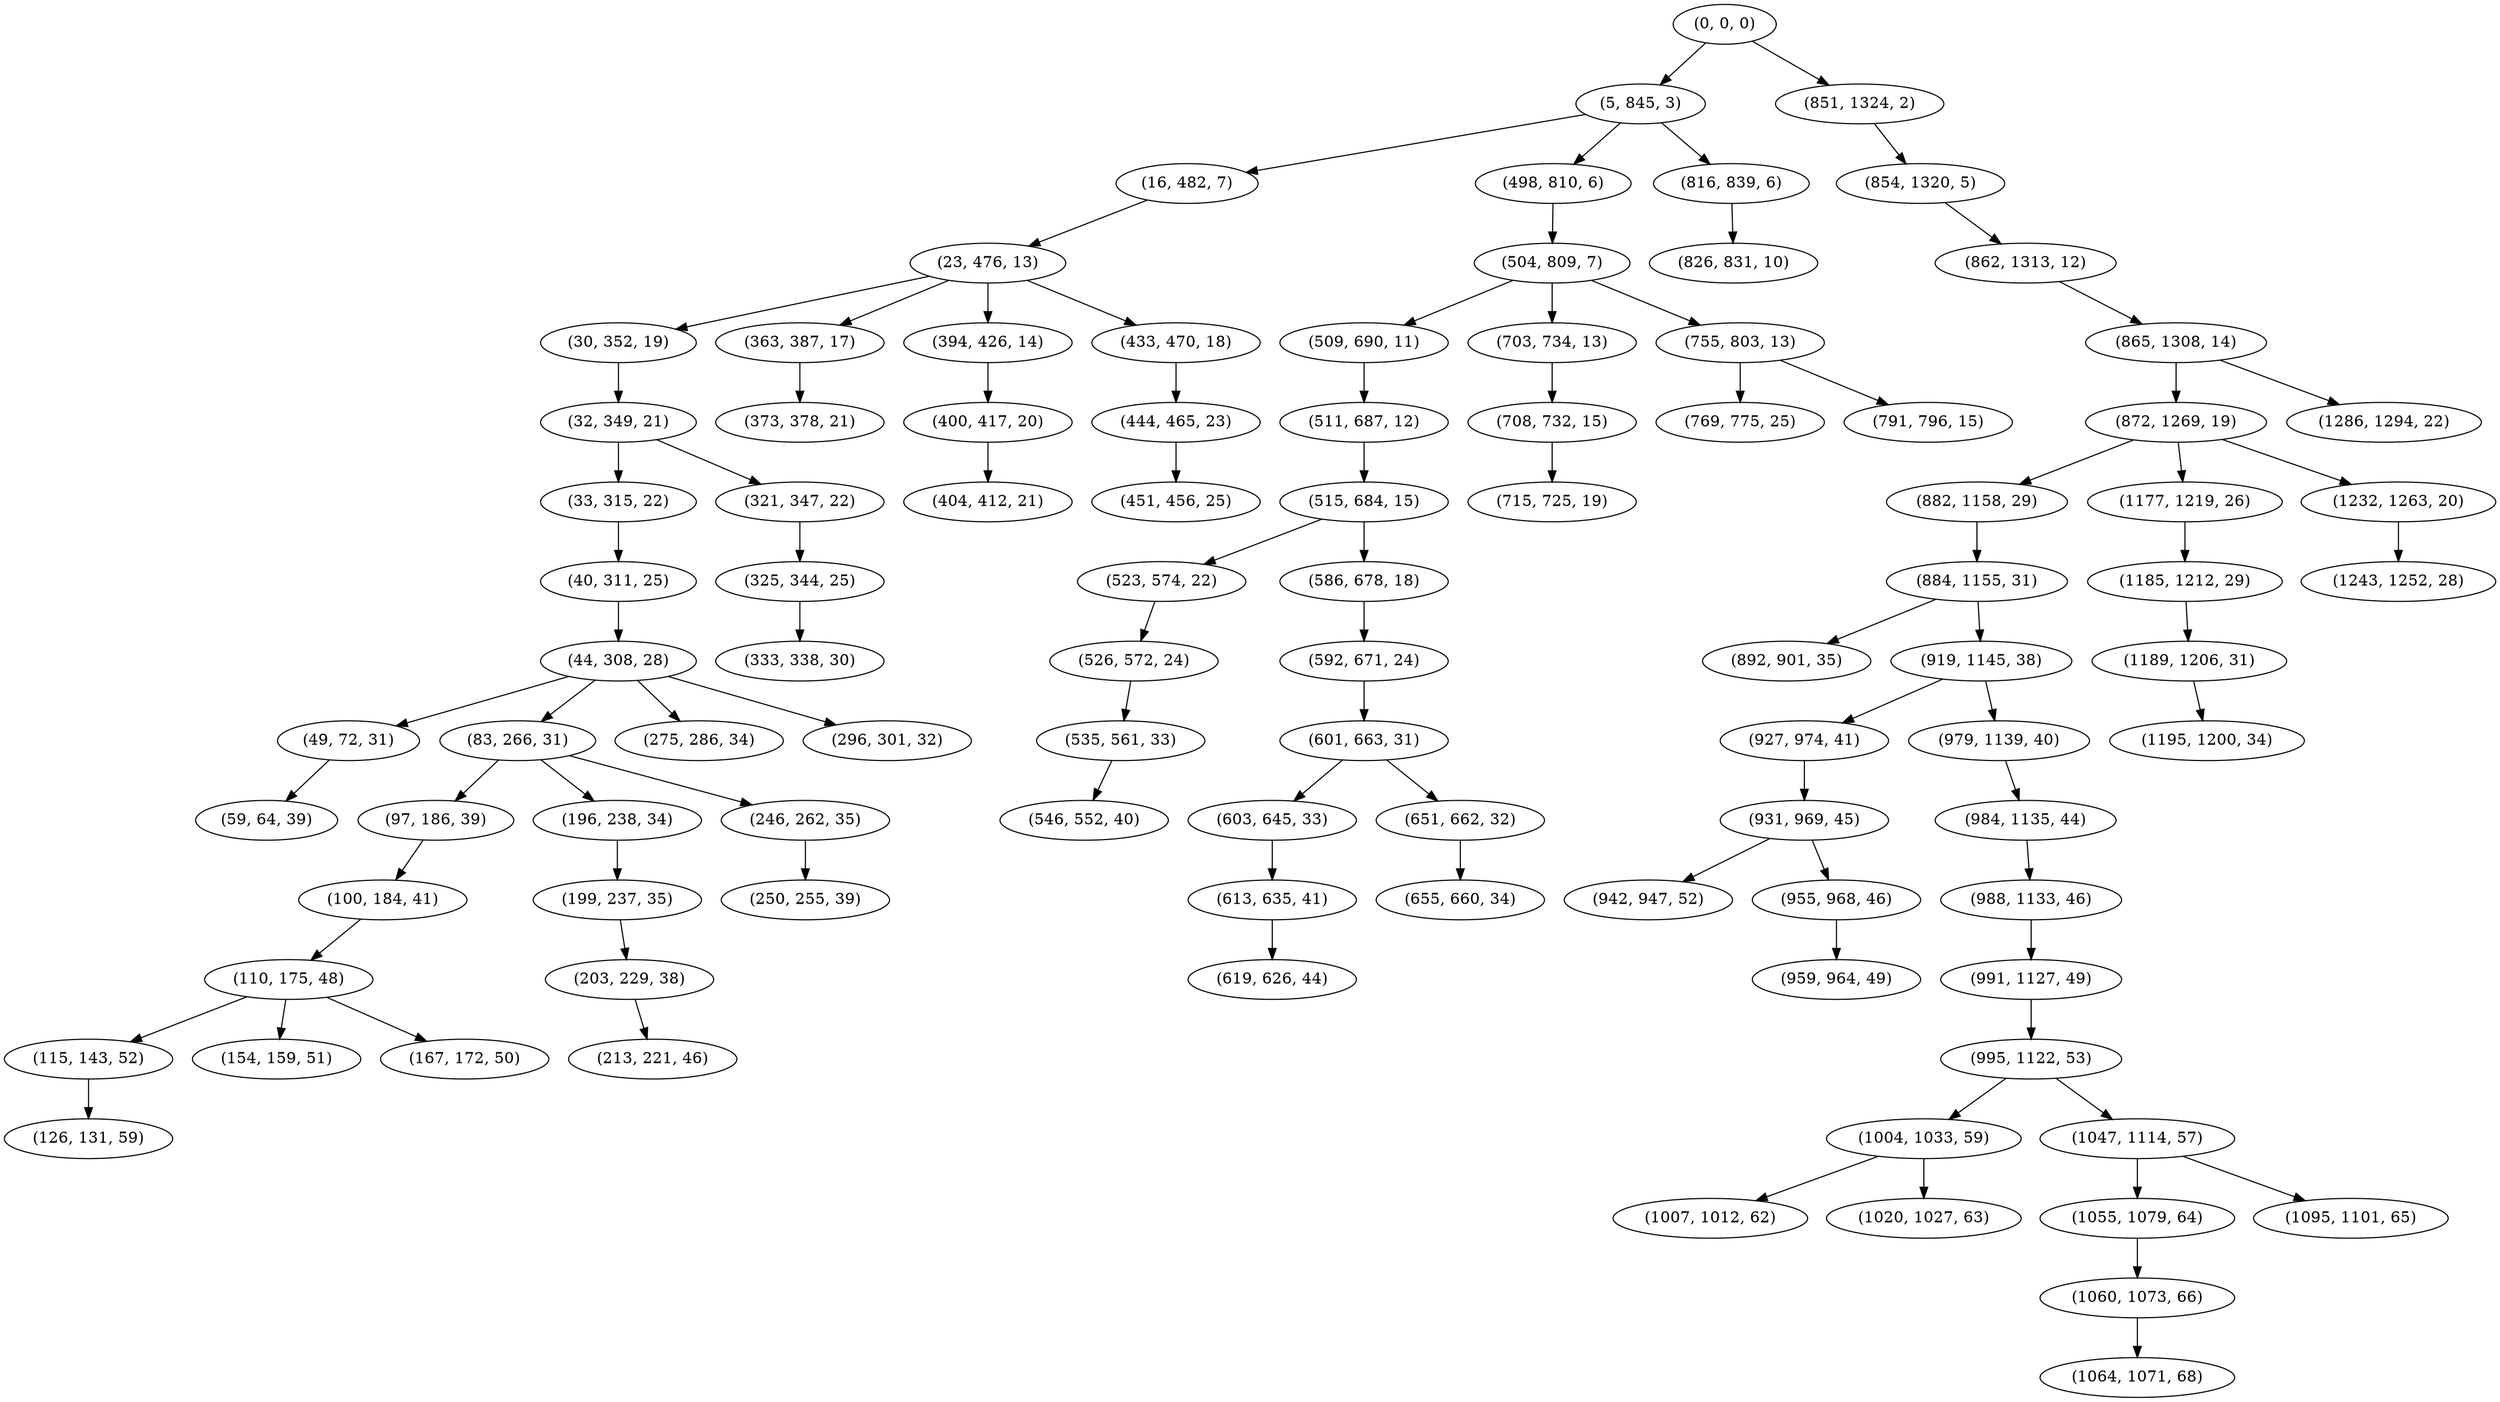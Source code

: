digraph tree {
    "(0, 0, 0)";
    "(5, 845, 3)";
    "(16, 482, 7)";
    "(23, 476, 13)";
    "(30, 352, 19)";
    "(32, 349, 21)";
    "(33, 315, 22)";
    "(40, 311, 25)";
    "(44, 308, 28)";
    "(49, 72, 31)";
    "(59, 64, 39)";
    "(83, 266, 31)";
    "(97, 186, 39)";
    "(100, 184, 41)";
    "(110, 175, 48)";
    "(115, 143, 52)";
    "(126, 131, 59)";
    "(154, 159, 51)";
    "(167, 172, 50)";
    "(196, 238, 34)";
    "(199, 237, 35)";
    "(203, 229, 38)";
    "(213, 221, 46)";
    "(246, 262, 35)";
    "(250, 255, 39)";
    "(275, 286, 34)";
    "(296, 301, 32)";
    "(321, 347, 22)";
    "(325, 344, 25)";
    "(333, 338, 30)";
    "(363, 387, 17)";
    "(373, 378, 21)";
    "(394, 426, 14)";
    "(400, 417, 20)";
    "(404, 412, 21)";
    "(433, 470, 18)";
    "(444, 465, 23)";
    "(451, 456, 25)";
    "(498, 810, 6)";
    "(504, 809, 7)";
    "(509, 690, 11)";
    "(511, 687, 12)";
    "(515, 684, 15)";
    "(523, 574, 22)";
    "(526, 572, 24)";
    "(535, 561, 33)";
    "(546, 552, 40)";
    "(586, 678, 18)";
    "(592, 671, 24)";
    "(601, 663, 31)";
    "(603, 645, 33)";
    "(613, 635, 41)";
    "(619, 626, 44)";
    "(651, 662, 32)";
    "(655, 660, 34)";
    "(703, 734, 13)";
    "(708, 732, 15)";
    "(715, 725, 19)";
    "(755, 803, 13)";
    "(769, 775, 25)";
    "(791, 796, 15)";
    "(816, 839, 6)";
    "(826, 831, 10)";
    "(851, 1324, 2)";
    "(854, 1320, 5)";
    "(862, 1313, 12)";
    "(865, 1308, 14)";
    "(872, 1269, 19)";
    "(882, 1158, 29)";
    "(884, 1155, 31)";
    "(892, 901, 35)";
    "(919, 1145, 38)";
    "(927, 974, 41)";
    "(931, 969, 45)";
    "(942, 947, 52)";
    "(955, 968, 46)";
    "(959, 964, 49)";
    "(979, 1139, 40)";
    "(984, 1135, 44)";
    "(988, 1133, 46)";
    "(991, 1127, 49)";
    "(995, 1122, 53)";
    "(1004, 1033, 59)";
    "(1007, 1012, 62)";
    "(1020, 1027, 63)";
    "(1047, 1114, 57)";
    "(1055, 1079, 64)";
    "(1060, 1073, 66)";
    "(1064, 1071, 68)";
    "(1095, 1101, 65)";
    "(1177, 1219, 26)";
    "(1185, 1212, 29)";
    "(1189, 1206, 31)";
    "(1195, 1200, 34)";
    "(1232, 1263, 20)";
    "(1243, 1252, 28)";
    "(1286, 1294, 22)";
    "(0, 0, 0)" -> "(5, 845, 3)";
    "(0, 0, 0)" -> "(851, 1324, 2)";
    "(5, 845, 3)" -> "(16, 482, 7)";
    "(5, 845, 3)" -> "(498, 810, 6)";
    "(5, 845, 3)" -> "(816, 839, 6)";
    "(16, 482, 7)" -> "(23, 476, 13)";
    "(23, 476, 13)" -> "(30, 352, 19)";
    "(23, 476, 13)" -> "(363, 387, 17)";
    "(23, 476, 13)" -> "(394, 426, 14)";
    "(23, 476, 13)" -> "(433, 470, 18)";
    "(30, 352, 19)" -> "(32, 349, 21)";
    "(32, 349, 21)" -> "(33, 315, 22)";
    "(32, 349, 21)" -> "(321, 347, 22)";
    "(33, 315, 22)" -> "(40, 311, 25)";
    "(40, 311, 25)" -> "(44, 308, 28)";
    "(44, 308, 28)" -> "(49, 72, 31)";
    "(44, 308, 28)" -> "(83, 266, 31)";
    "(44, 308, 28)" -> "(275, 286, 34)";
    "(44, 308, 28)" -> "(296, 301, 32)";
    "(49, 72, 31)" -> "(59, 64, 39)";
    "(83, 266, 31)" -> "(97, 186, 39)";
    "(83, 266, 31)" -> "(196, 238, 34)";
    "(83, 266, 31)" -> "(246, 262, 35)";
    "(97, 186, 39)" -> "(100, 184, 41)";
    "(100, 184, 41)" -> "(110, 175, 48)";
    "(110, 175, 48)" -> "(115, 143, 52)";
    "(110, 175, 48)" -> "(154, 159, 51)";
    "(110, 175, 48)" -> "(167, 172, 50)";
    "(115, 143, 52)" -> "(126, 131, 59)";
    "(196, 238, 34)" -> "(199, 237, 35)";
    "(199, 237, 35)" -> "(203, 229, 38)";
    "(203, 229, 38)" -> "(213, 221, 46)";
    "(246, 262, 35)" -> "(250, 255, 39)";
    "(321, 347, 22)" -> "(325, 344, 25)";
    "(325, 344, 25)" -> "(333, 338, 30)";
    "(363, 387, 17)" -> "(373, 378, 21)";
    "(394, 426, 14)" -> "(400, 417, 20)";
    "(400, 417, 20)" -> "(404, 412, 21)";
    "(433, 470, 18)" -> "(444, 465, 23)";
    "(444, 465, 23)" -> "(451, 456, 25)";
    "(498, 810, 6)" -> "(504, 809, 7)";
    "(504, 809, 7)" -> "(509, 690, 11)";
    "(504, 809, 7)" -> "(703, 734, 13)";
    "(504, 809, 7)" -> "(755, 803, 13)";
    "(509, 690, 11)" -> "(511, 687, 12)";
    "(511, 687, 12)" -> "(515, 684, 15)";
    "(515, 684, 15)" -> "(523, 574, 22)";
    "(515, 684, 15)" -> "(586, 678, 18)";
    "(523, 574, 22)" -> "(526, 572, 24)";
    "(526, 572, 24)" -> "(535, 561, 33)";
    "(535, 561, 33)" -> "(546, 552, 40)";
    "(586, 678, 18)" -> "(592, 671, 24)";
    "(592, 671, 24)" -> "(601, 663, 31)";
    "(601, 663, 31)" -> "(603, 645, 33)";
    "(601, 663, 31)" -> "(651, 662, 32)";
    "(603, 645, 33)" -> "(613, 635, 41)";
    "(613, 635, 41)" -> "(619, 626, 44)";
    "(651, 662, 32)" -> "(655, 660, 34)";
    "(703, 734, 13)" -> "(708, 732, 15)";
    "(708, 732, 15)" -> "(715, 725, 19)";
    "(755, 803, 13)" -> "(769, 775, 25)";
    "(755, 803, 13)" -> "(791, 796, 15)";
    "(816, 839, 6)" -> "(826, 831, 10)";
    "(851, 1324, 2)" -> "(854, 1320, 5)";
    "(854, 1320, 5)" -> "(862, 1313, 12)";
    "(862, 1313, 12)" -> "(865, 1308, 14)";
    "(865, 1308, 14)" -> "(872, 1269, 19)";
    "(865, 1308, 14)" -> "(1286, 1294, 22)";
    "(872, 1269, 19)" -> "(882, 1158, 29)";
    "(872, 1269, 19)" -> "(1177, 1219, 26)";
    "(872, 1269, 19)" -> "(1232, 1263, 20)";
    "(882, 1158, 29)" -> "(884, 1155, 31)";
    "(884, 1155, 31)" -> "(892, 901, 35)";
    "(884, 1155, 31)" -> "(919, 1145, 38)";
    "(919, 1145, 38)" -> "(927, 974, 41)";
    "(919, 1145, 38)" -> "(979, 1139, 40)";
    "(927, 974, 41)" -> "(931, 969, 45)";
    "(931, 969, 45)" -> "(942, 947, 52)";
    "(931, 969, 45)" -> "(955, 968, 46)";
    "(955, 968, 46)" -> "(959, 964, 49)";
    "(979, 1139, 40)" -> "(984, 1135, 44)";
    "(984, 1135, 44)" -> "(988, 1133, 46)";
    "(988, 1133, 46)" -> "(991, 1127, 49)";
    "(991, 1127, 49)" -> "(995, 1122, 53)";
    "(995, 1122, 53)" -> "(1004, 1033, 59)";
    "(995, 1122, 53)" -> "(1047, 1114, 57)";
    "(1004, 1033, 59)" -> "(1007, 1012, 62)";
    "(1004, 1033, 59)" -> "(1020, 1027, 63)";
    "(1047, 1114, 57)" -> "(1055, 1079, 64)";
    "(1047, 1114, 57)" -> "(1095, 1101, 65)";
    "(1055, 1079, 64)" -> "(1060, 1073, 66)";
    "(1060, 1073, 66)" -> "(1064, 1071, 68)";
    "(1177, 1219, 26)" -> "(1185, 1212, 29)";
    "(1185, 1212, 29)" -> "(1189, 1206, 31)";
    "(1189, 1206, 31)" -> "(1195, 1200, 34)";
    "(1232, 1263, 20)" -> "(1243, 1252, 28)";
}
